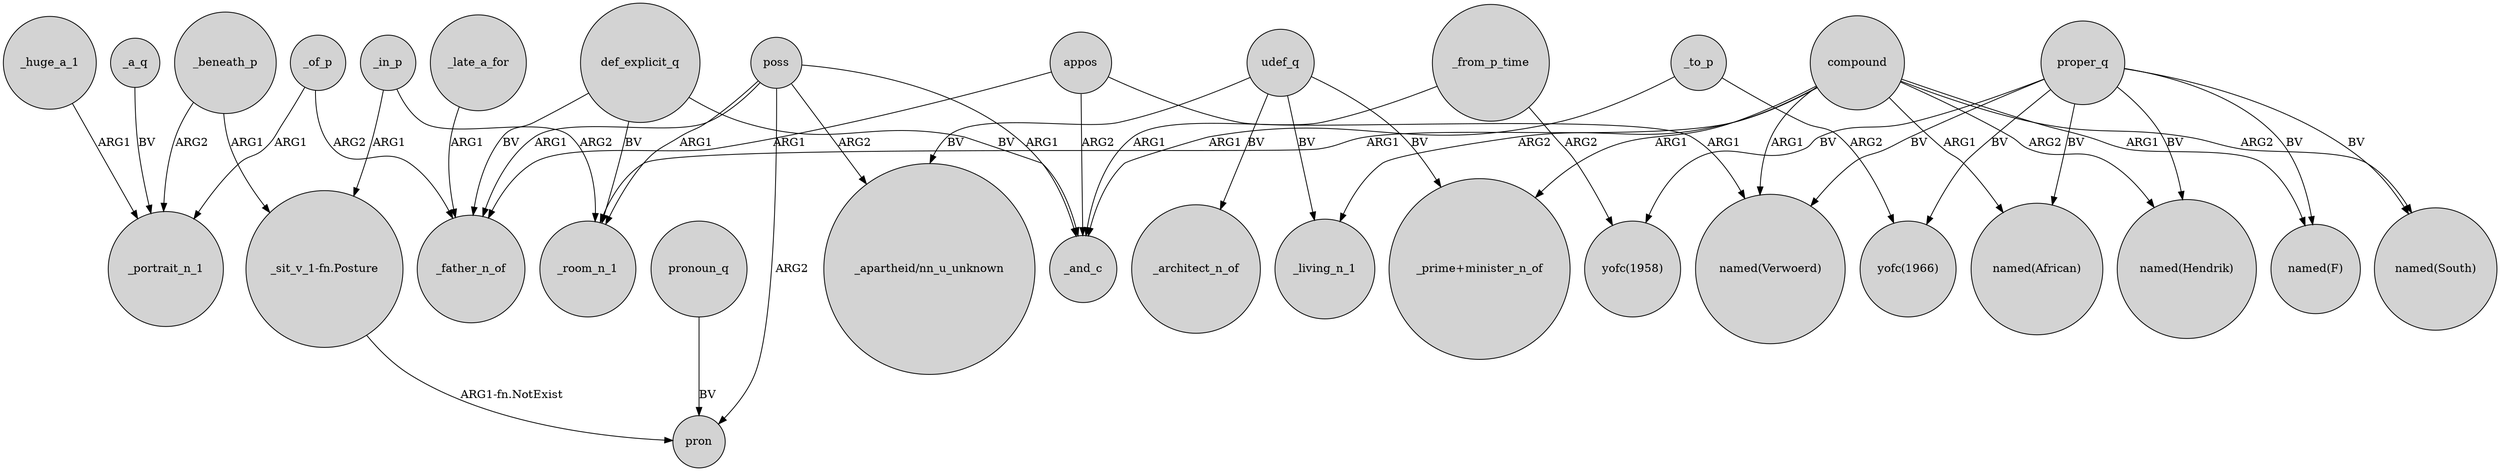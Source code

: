 digraph {
	node [shape=circle style=filled]
	udef_q -> _architect_n_of [label=BV]
	compound -> "named(South)" [label=ARG2]
	_from_p_time -> "yofc(1958)" [label=ARG2]
	_of_p -> _portrait_n_1 [label=ARG1]
	poss -> pron [label=ARG2]
	poss -> _and_c [label=ARG1]
	poss -> _room_n_1 [label=ARG1]
	_late_a_for -> _father_n_of [label=ARG1]
	def_explicit_q -> _and_c [label=BV]
	proper_q -> "named(F)" [label=BV]
	compound -> "named(Verwoerd)" [label=ARG1]
	_from_p_time -> _and_c [label=ARG1]
	poss -> "_apartheid/nn_u_unknown" [label=ARG2]
	_to_p -> "yofc(1966)" [label=ARG2]
	compound -> "named(African)" [label=ARG1]
	proper_q -> "named(Hendrik)" [label=BV]
	udef_q -> _living_n_1 [label=BV]
	_beneath_p -> _portrait_n_1 [label=ARG2]
	proper_q -> "named(African)" [label=BV]
	appos -> _father_n_of [label=ARG1]
	def_explicit_q -> _father_n_of [label=BV]
	_a_q -> _portrait_n_1 [label=BV]
	proper_q -> "named(Verwoerd)" [label=BV]
	_huge_a_1 -> _portrait_n_1 [label=ARG1]
	"_sit_v_1-fn.Posture" -> pron [label="ARG1-fn.NotExist"]
	pronoun_q -> pron [label=BV]
	poss -> _father_n_of [label=ARG1]
	udef_q -> "_prime+minister_n_of" [label=BV]
	proper_q -> "yofc(1958)" [label=BV]
	appos -> _and_c [label=ARG2]
	def_explicit_q -> _room_n_1 [label=BV]
	_of_p -> _father_n_of [label=ARG2]
	appos -> "named(Verwoerd)" [label=ARG1]
	proper_q -> "yofc(1966)" [label=BV]
	compound -> _living_n_1 [label=ARG2]
	_in_p -> "_sit_v_1-fn.Posture" [label=ARG1]
	compound -> "named(Hendrik)" [label=ARG2]
	compound -> _room_n_1 [label=ARG1]
	_beneath_p -> "_sit_v_1-fn.Posture" [label=ARG1]
	_in_p -> _room_n_1 [label=ARG2]
	udef_q -> "_apartheid/nn_u_unknown" [label=BV]
	compound -> "_prime+minister_n_of" [label=ARG1]
	proper_q -> "named(South)" [label=BV]
	compound -> "named(F)" [label=ARG1]
	_to_p -> _and_c [label=ARG1]
}
